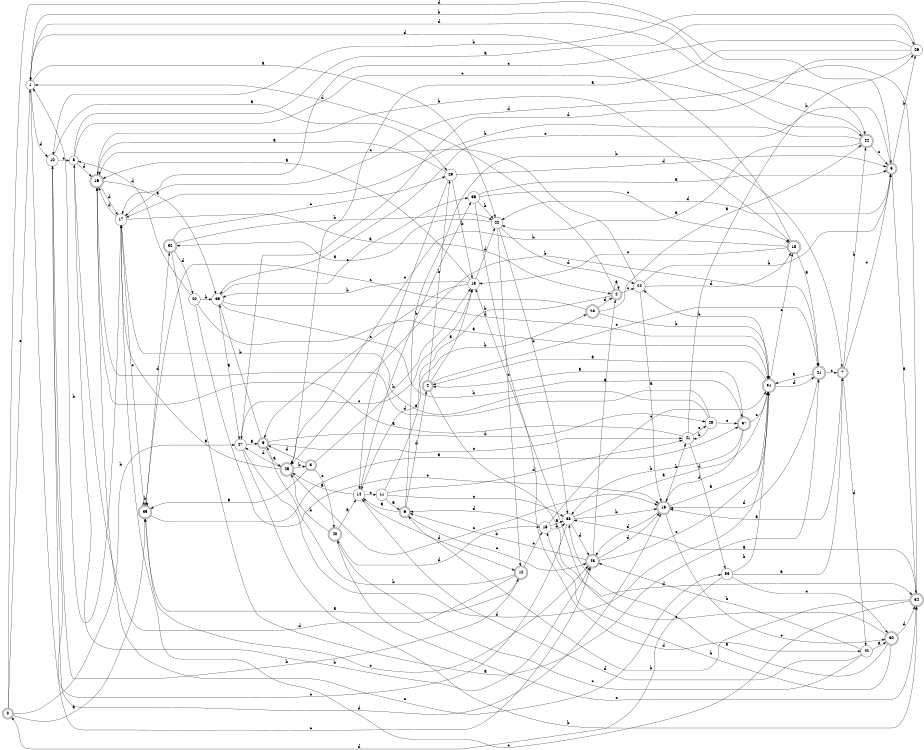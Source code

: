 digraph n36_3 {
__start0 [label="" shape="none"];

rankdir=LR;
size="8,5";

s0 [style="rounded,filled", color="black", fillcolor="white" shape="doublecircle", label="0"];
s1 [style="filled", color="black", fillcolor="white" shape="circle", label="1"];
s2 [style="rounded,filled", color="black", fillcolor="white" shape="doublecircle", label="2"];
s3 [style="rounded,filled", color="black", fillcolor="white" shape="doublecircle", label="3"];
s4 [style="rounded,filled", color="black", fillcolor="white" shape="doublecircle", label="4"];
s5 [style="rounded,filled", color="black", fillcolor="white" shape="doublecircle", label="5"];
s6 [style="rounded,filled", color="black", fillcolor="white" shape="doublecircle", label="6"];
s7 [style="rounded,filled", color="black", fillcolor="white" shape="doublecircle", label="7"];
s8 [style="filled", color="black", fillcolor="white" shape="circle", label="8"];
s9 [style="rounded,filled", color="black", fillcolor="white" shape="doublecircle", label="9"];
s10 [style="filled", color="black", fillcolor="white" shape="circle", label="10"];
s11 [style="filled", color="black", fillcolor="white" shape="circle", label="11"];
s12 [style="rounded,filled", color="black", fillcolor="white" shape="doublecircle", label="12"];
s13 [style="filled", color="black", fillcolor="white" shape="circle", label="13"];
s14 [style="filled", color="black", fillcolor="white" shape="circle", label="14"];
s15 [style="filled", color="black", fillcolor="white" shape="circle", label="15"];
s16 [style="rounded,filled", color="black", fillcolor="white" shape="doublecircle", label="16"];
s17 [style="filled", color="black", fillcolor="white" shape="circle", label="17"];
s18 [style="rounded,filled", color="black", fillcolor="white" shape="doublecircle", label="18"];
s19 [style="rounded,filled", color="black", fillcolor="white" shape="doublecircle", label="19"];
s20 [style="filled", color="black", fillcolor="white" shape="circle", label="20"];
s21 [style="rounded,filled", color="black", fillcolor="white" shape="doublecircle", label="21"];
s22 [style="filled", color="black", fillcolor="white" shape="circle", label="22"];
s23 [style="rounded,filled", color="black", fillcolor="white" shape="doublecircle", label="23"];
s24 [style="filled", color="black", fillcolor="white" shape="circle", label="24"];
s25 [style="rounded,filled", color="black", fillcolor="white" shape="doublecircle", label="25"];
s26 [style="filled", color="black", fillcolor="white" shape="circle", label="26"];
s27 [style="filled", color="black", fillcolor="white" shape="circle", label="27"];
s28 [style="filled", color="black", fillcolor="white" shape="circle", label="28"];
s29 [style="filled", color="black", fillcolor="white" shape="circle", label="29"];
s30 [style="rounded,filled", color="black", fillcolor="white" shape="doublecircle", label="30"];
s31 [style="rounded,filled", color="black", fillcolor="white" shape="doublecircle", label="31"];
s32 [style="rounded,filled", color="black", fillcolor="white" shape="doublecircle", label="32"];
s33 [style="filled", color="black", fillcolor="white" shape="circle", label="33"];
s34 [style="rounded,filled", color="black", fillcolor="white" shape="doublecircle", label="34"];
s35 [style="rounded,filled", color="black", fillcolor="white" shape="doublecircle", label="35"];
s36 [style="filled", color="black", fillcolor="white" shape="circle", label="36"];
s37 [style="rounded,filled", color="black", fillcolor="white" shape="doublecircle", label="37"];
s38 [style="filled", color="black", fillcolor="white" shape="circle", label="38"];
s39 [style="filled", color="black", fillcolor="white" shape="circle", label="39"];
s40 [style="rounded,filled", color="black", fillcolor="white" shape="doublecircle", label="40"];
s41 [style="filled", color="black", fillcolor="white" shape="circle", label="41"];
s42 [style="filled", color="black", fillcolor="white" shape="circle", label="42"];
s43 [style="rounded,filled", color="black", fillcolor="white" shape="doublecircle", label="43"];
s44 [style="rounded,filled", color="black", fillcolor="white" shape="doublecircle", label="44"];
s0 -> s35 [label="a"];
s0 -> s27 [label="b"];
s0 -> s1 [label="c"];
s0 -> s5 [label="d"];
s1 -> s22 [label="a"];
s1 -> s44 [label="b"];
s1 -> s43 [label="c"];
s1 -> s10 [label="d"];
s2 -> s2 [label="a"];
s2 -> s14 [label="b"];
s2 -> s24 [label="c"];
s2 -> s1 [label="d"];
s3 -> s35 [label="a"];
s3 -> s13 [label="b"];
s3 -> s40 [label="c"];
s3 -> s9 [label="d"];
s4 -> s13 [label="a"];
s4 -> s29 [label="b"];
s4 -> s21 [label="c"];
s4 -> s34 [label="d"];
s5 -> s34 [label="a"];
s5 -> s26 [label="b"];
s5 -> s39 [label="c"];
s5 -> s22 [label="d"];
s6 -> s14 [label="a"];
s6 -> s7 [label="b"];
s6 -> s43 [label="c"];
s6 -> s4 [label="d"];
s7 -> s19 [label="a"];
s7 -> s44 [label="b"];
s7 -> s5 [label="c"];
s7 -> s42 [label="d"];
s8 -> s26 [label="a"];
s8 -> s43 [label="b"];
s8 -> s44 [label="c"];
s8 -> s16 [label="d"];
s9 -> s25 [label="a"];
s9 -> s39 [label="b"];
s9 -> s41 [label="c"];
s9 -> s28 [label="d"];
s10 -> s29 [label="a"];
s10 -> s12 [label="b"];
s10 -> s8 [label="c"];
s10 -> s19 [label="d"];
s11 -> s6 [label="a"];
s11 -> s23 [label="b"];
s11 -> s38 [label="c"];
s11 -> s41 [label="d"];
s12 -> s35 [label="a"];
s12 -> s9 [label="b"];
s12 -> s15 [label="c"];
s12 -> s8 [label="d"];
s13 -> s16 [label="a"];
s13 -> s39 [label="b"];
s13 -> s9 [label="c"];
s13 -> s22 [label="d"];
s14 -> s25 [label="a"];
s14 -> s36 [label="b"];
s14 -> s11 [label="c"];
s14 -> s12 [label="d"];
s15 -> s38 [label="a"];
s15 -> s38 [label="b"];
s15 -> s31 [label="c"];
s15 -> s6 [label="d"];
s16 -> s39 [label="a"];
s16 -> s18 [label="b"];
s16 -> s33 [label="c"];
s16 -> s17 [label="d"];
s17 -> s2 [label="a"];
s17 -> s1 [label="b"];
s17 -> s35 [label="c"];
s17 -> s16 [label="d"];
s18 -> s21 [label="a"];
s18 -> s25 [label="b"];
s18 -> s13 [label="c"];
s18 -> s1 [label="d"];
s19 -> s31 [label="a"];
s19 -> s41 [label="b"];
s19 -> s30 [label="c"];
s19 -> s43 [label="d"];
s20 -> s31 [label="a"];
s20 -> s39 [label="b"];
s20 -> s19 [label="c"];
s20 -> s8 [label="d"];
s21 -> s31 [label="a"];
s21 -> s25 [label="b"];
s21 -> s7 [label="c"];
s21 -> s19 [label="d"];
s22 -> s32 [label="a"];
s22 -> s38 [label="b"];
s22 -> s12 [label="c"];
s22 -> s24 [label="d"];
s23 -> s44 [label="a"];
s23 -> s31 [label="b"];
s23 -> s35 [label="c"];
s23 -> s2 [label="d"];
s24 -> s19 [label="a"];
s24 -> s5 [label="b"];
s24 -> s16 [label="c"];
s24 -> s18 [label="d"];
s25 -> s17 [label="a"];
s25 -> s3 [label="b"];
s25 -> s19 [label="c"];
s25 -> s27 [label="d"];
s26 -> s25 [label="a"];
s26 -> s10 [label="b"];
s26 -> s17 [label="c"];
s26 -> s27 [label="d"];
s27 -> s9 [label="a"];
s27 -> s34 [label="b"];
s27 -> s13 [label="c"];
s27 -> s31 [label="d"];
s28 -> s17 [label="a"];
s28 -> s41 [label="b"];
s28 -> s37 [label="c"];
s28 -> s16 [label="d"];
s29 -> s16 [label="a"];
s29 -> s13 [label="b"];
s29 -> s14 [label="c"];
s29 -> s5 [label="d"];
s30 -> s38 [label="a"];
s30 -> s15 [label="b"];
s30 -> s13 [label="c"];
s30 -> s34 [label="d"];
s31 -> s4 [label="a"];
s31 -> s24 [label="b"];
s31 -> s18 [label="c"];
s31 -> s21 [label="d"];
s32 -> s21 [label="a"];
s32 -> s22 [label="b"];
s32 -> s29 [label="c"];
s32 -> s20 [label="d"];
s33 -> s7 [label="a"];
s33 -> s31 [label="b"];
s33 -> s30 [label="c"];
s33 -> s0 [label="d"];
s34 -> s38 [label="a"];
s34 -> s6 [label="b"];
s34 -> s17 [label="c"];
s34 -> s17 [label="d"];
s35 -> s37 [label="a"];
s35 -> s35 [label="b"];
s35 -> s43 [label="c"];
s35 -> s32 [label="d"];
s36 -> s5 [label="a"];
s36 -> s22 [label="b"];
s36 -> s18 [label="c"];
s36 -> s42 [label="d"];
s37 -> s4 [label="a"];
s37 -> s38 [label="b"];
s37 -> s31 [label="c"];
s37 -> s19 [label="d"];
s38 -> s31 [label="a"];
s38 -> s19 [label="b"];
s38 -> s10 [label="c"];
s38 -> s43 [label="d"];
s39 -> s27 [label="a"];
s39 -> s37 [label="b"];
s39 -> s36 [label="c"];
s39 -> s31 [label="d"];
s40 -> s14 [label="a"];
s40 -> s25 [label="b"];
s40 -> s34 [label="c"];
s40 -> s15 [label="d"];
s41 -> s16 [label="a"];
s41 -> s26 [label="b"];
s41 -> s28 [label="c"];
s41 -> s33 [label="d"];
s42 -> s30 [label="a"];
s42 -> s43 [label="b"];
s42 -> s40 [label="c"];
s42 -> s14 [label="d"];
s43 -> s2 [label="a"];
s43 -> s6 [label="b"];
s43 -> s31 [label="c"];
s43 -> s19 [label="d"];
s44 -> s22 [label="a"];
s44 -> s17 [label="b"];
s44 -> s5 [label="c"];
s44 -> s1 [label="d"];

}